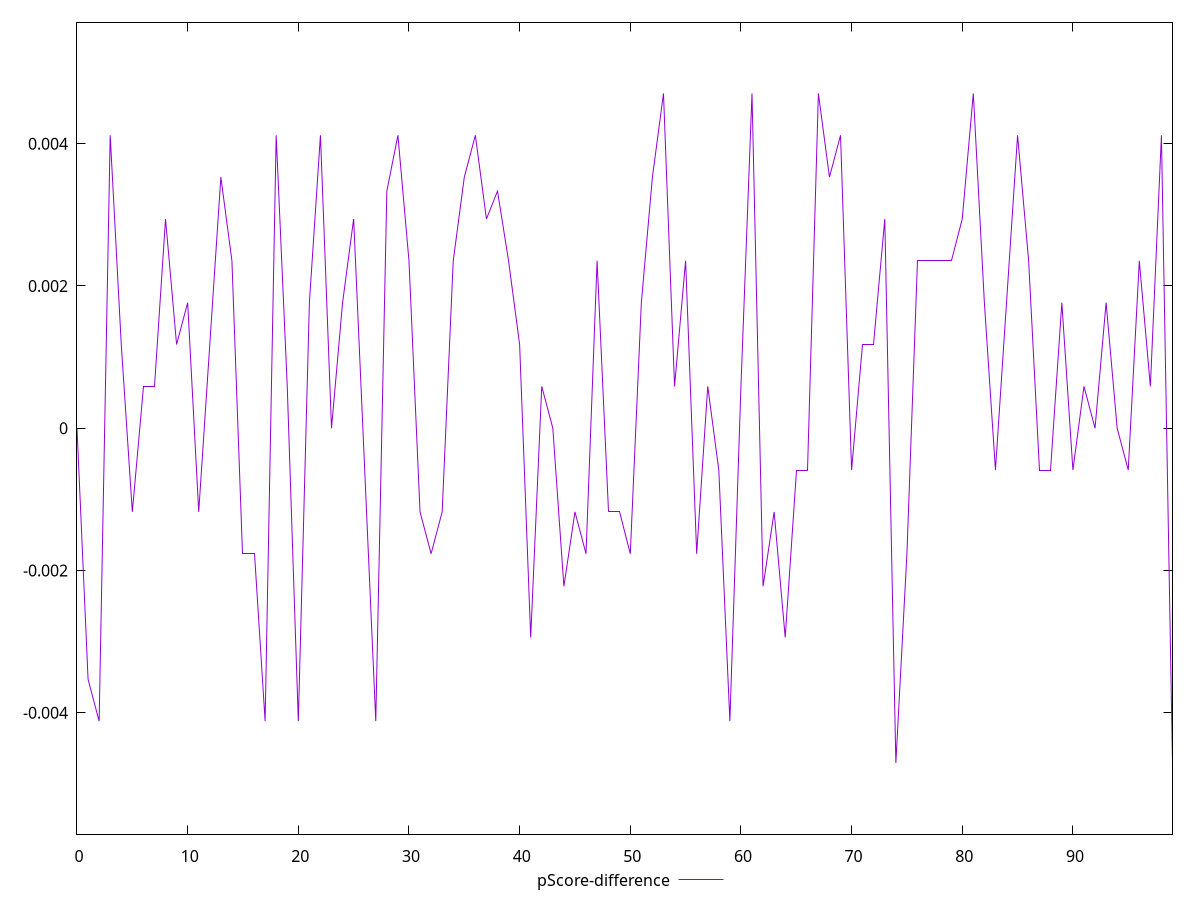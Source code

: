 reset

$pScoreDifference <<EOF
0 0
1 -0.003529411764705892
2 -0.004117647058823504
3 0.004117647058823504
4 0.0011764705882352788
5 -0.0011764705882352788
6 0.0005882352941176672
7 0.0005882352941176672
8 0.002941176470588225
9 0.0011764705882352788
10 0.001764705882352946
11 -0.0011764705882352788
12 0.0011764705882352788
13 0.0035294117647058365
14 0.002352941176470613
15 -0.0017647058823528905
16 -0.001764705882352946
17 -0.004117647058823504
18 0.004117647058823504
19 0.0005882352941176672
20 -0.004117647058823559
21 0.001764705882352946
22 0.004117647058823504
23 0
24 0.001764705882352946
25 0.002941176470588225
26 -0.0005882352941176672
27 -0.004117647058823504
28 0.0033333333333334103
29 0.004117647058823504
30 0.0023529411764705577
31 -0.0011764705882352788
32 -0.0017647058823528905
33 -0.0011764705882352788
34 0.002352941176470613
35 0.0035294117647058365
36 0.004117647058823504
37 0.002941176470588225
38 0.0033333333333334103
39 0.002352941176470613
40 0.0011764705882352788
41 -0.002941176470588225
42 0.0005882352941176672
43 0
44 -0.0022222222222222365
45 -0.0011764705882352788
46 -0.001764705882352946
47 0.002352941176470613
48 -0.0011764705882352788
49 -0.0011764705882352788
50 -0.0017647058823528905
51 0.001764705882352946
52 0.0035294117647058365
53 0.004705882352941171
54 0.0005882352941176117
55 0.0023529411764705577
56 -0.001764705882352946
57 0.0005882352941176672
58 -0.0005882352941176672
59 -0.004117647058823559
60 0.0005882352941176672
61 0.004705882352941171
62 -0.0022222222222222365
63 -0.0011764705882352788
64 -0.0029411764705882804
65 -0.0005882352941176672
66 -0.0005882352941176672
67 0.004705882352941171
68 0.0035294117647058365
69 0.004117647058823504
70 -0.0005882352941176672
71 0.0011764705882352788
72 0.0011764705882352788
73 0.002941176470588225
74 -0.004705882352941171
75 -0.0017647058823528905
76 0.002352941176470613
77 0.002352941176470613
78 0.002352941176470613
79 0.002352941176470613
80 0.002941176470588225
81 0.004705882352941171
82 0.001764705882352946
83 -0.0005882352941176672
84 0.001764705882352946
85 0.004117647058823559
86 0.002352941176470613
87 -0.0005882352941176672
88 -0.0005882352941176672
89 0.001764705882352946
90 -0.0005882352941176672
91 0.0005882352941176672
92 0
93 0.001764705882352946
94 -5.551115123125783e-17
95 -0.0005882352941176672
96 0.002352941176470613
97 0.0005882352941176117
98 0.004117647058823504
99 -0.004705882352941171
EOF

set key outside below
set xrange [0:99]
set yrange [-0.005705882352941171:0.005705882352941171]
set trange [-0.005705882352941171:0.005705882352941171]
set terminal svg size 640, 500 enhanced background rgb 'white'
set output "report_00013_2021-02-09T12-04-24.940Z/unused-javascript/samples/pages+cached+noadtech/pScore-difference/values.svg"

plot $pScoreDifference title "pScore-difference" with line

reset
